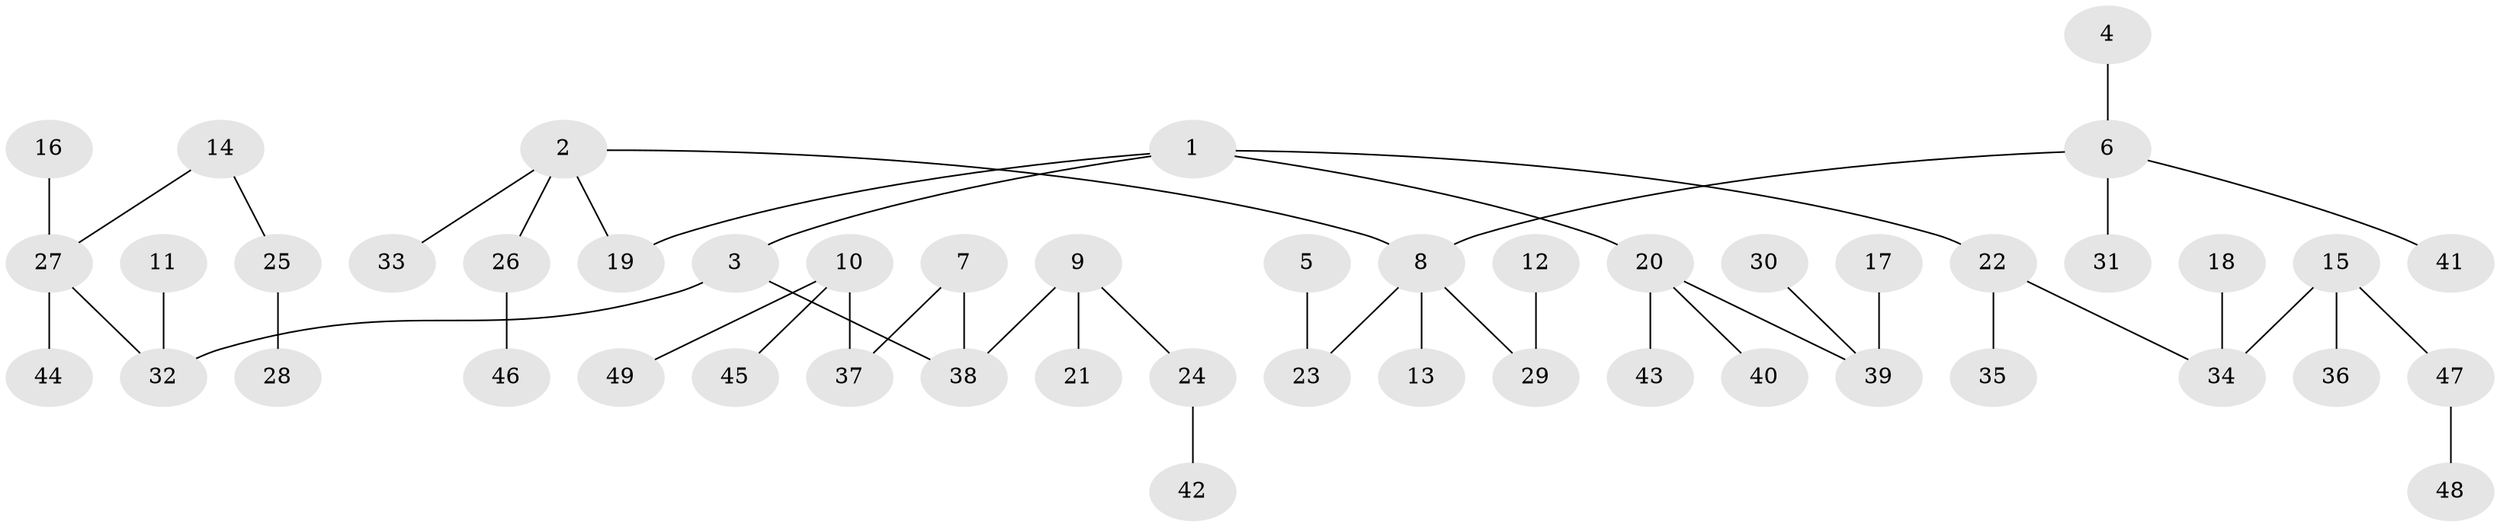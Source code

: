 // original degree distribution, {3: 0.1518987341772152, 4: 0.08860759493670886, 6: 0.012658227848101266, 2: 0.189873417721519, 5: 0.0379746835443038, 1: 0.5189873417721519}
// Generated by graph-tools (version 1.1) at 2025/37/03/04/25 23:37:16]
// undirected, 49 vertices, 48 edges
graph export_dot {
  node [color=gray90,style=filled];
  1;
  2;
  3;
  4;
  5;
  6;
  7;
  8;
  9;
  10;
  11;
  12;
  13;
  14;
  15;
  16;
  17;
  18;
  19;
  20;
  21;
  22;
  23;
  24;
  25;
  26;
  27;
  28;
  29;
  30;
  31;
  32;
  33;
  34;
  35;
  36;
  37;
  38;
  39;
  40;
  41;
  42;
  43;
  44;
  45;
  46;
  47;
  48;
  49;
  1 -- 3 [weight=1.0];
  1 -- 19 [weight=1.0];
  1 -- 20 [weight=1.0];
  1 -- 22 [weight=1.0];
  2 -- 8 [weight=1.0];
  2 -- 19 [weight=1.0];
  2 -- 26 [weight=1.0];
  2 -- 33 [weight=1.0];
  3 -- 32 [weight=1.0];
  3 -- 38 [weight=1.0];
  4 -- 6 [weight=1.0];
  5 -- 23 [weight=1.0];
  6 -- 8 [weight=1.0];
  6 -- 31 [weight=1.0];
  6 -- 41 [weight=1.0];
  7 -- 37 [weight=1.0];
  7 -- 38 [weight=1.0];
  8 -- 13 [weight=1.0];
  8 -- 23 [weight=1.0];
  8 -- 29 [weight=1.0];
  9 -- 21 [weight=1.0];
  9 -- 24 [weight=1.0];
  9 -- 38 [weight=1.0];
  10 -- 37 [weight=1.0];
  10 -- 45 [weight=1.0];
  10 -- 49 [weight=1.0];
  11 -- 32 [weight=1.0];
  12 -- 29 [weight=1.0];
  14 -- 25 [weight=1.0];
  14 -- 27 [weight=1.0];
  15 -- 34 [weight=1.0];
  15 -- 36 [weight=1.0];
  15 -- 47 [weight=1.0];
  16 -- 27 [weight=1.0];
  17 -- 39 [weight=1.0];
  18 -- 34 [weight=1.0];
  20 -- 39 [weight=1.0];
  20 -- 40 [weight=1.0];
  20 -- 43 [weight=1.0];
  22 -- 34 [weight=1.0];
  22 -- 35 [weight=1.0];
  24 -- 42 [weight=1.0];
  25 -- 28 [weight=1.0];
  26 -- 46 [weight=1.0];
  27 -- 32 [weight=1.0];
  27 -- 44 [weight=1.0];
  30 -- 39 [weight=1.0];
  47 -- 48 [weight=1.0];
}
